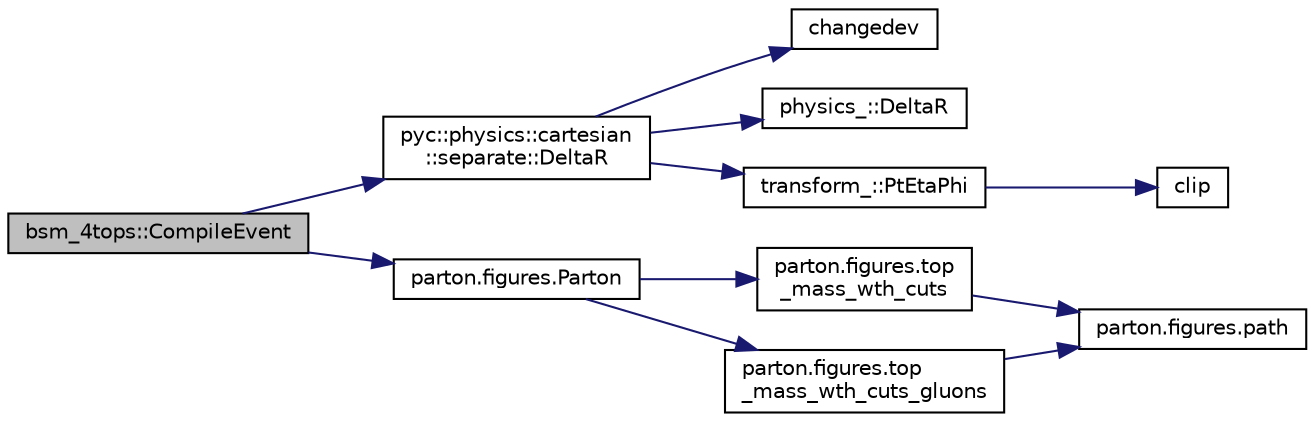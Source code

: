 digraph "bsm_4tops::CompileEvent"
{
 // INTERACTIVE_SVG=YES
 // LATEX_PDF_SIZE
  edge [fontname="Helvetica",fontsize="10",labelfontname="Helvetica",labelfontsize="10"];
  node [fontname="Helvetica",fontsize="10",shape=record];
  rankdir="LR";
  Node1 [label="bsm_4tops::CompileEvent",height=0.2,width=0.4,color="black", fillcolor="grey75", style="filled", fontcolor="black",tooltip=" "];
  Node1 -> Node2 [color="midnightblue",fontsize="10",style="solid",fontname="Helvetica"];
  Node2 [label="pyc::physics::cartesian\l::separate::DeltaR",height=0.2,width=0.4,color="black", fillcolor="white", style="filled",URL="$namespacepyc_1_1physics_1_1cartesian_1_1separate.html#adbd2ec240755f1bf46b2c157f0325669",tooltip=" "];
  Node2 -> Node3 [color="midnightblue",fontsize="10",style="solid",fontname="Helvetica"];
  Node3 [label="changedev",height=0.2,width=0.4,color="black", fillcolor="white", style="filled",URL="$utils_8h.html#a123aed6d73594e07c6401a7a6c587808",tooltip=" "];
  Node2 -> Node4 [color="midnightblue",fontsize="10",style="solid",fontname="Helvetica"];
  Node4 [label="physics_::DeltaR",height=0.2,width=0.4,color="black", fillcolor="white", style="filled",URL="$namespacephysics__.html#a5f66fa5ca30082509e1284fbcb4b25be",tooltip="Computes the delta R separation between two particles."];
  Node2 -> Node5 [color="midnightblue",fontsize="10",style="solid",fontname="Helvetica"];
  Node5 [label="transform_::PtEtaPhi",height=0.2,width=0.4,color="black", fillcolor="white", style="filled",URL="$namespacetransform__.html#adf008ef1e94217cd7a7dae8c53a127a6",tooltip="Computes the transverse momentum (Pt), pseudorapidity (Eta), and azimuthal angle (Phi) from a momentu..."];
  Node5 -> Node6 [color="midnightblue",fontsize="10",style="solid",fontname="Helvetica"];
  Node6 [label="clip",height=0.2,width=0.4,color="black", fillcolor="white", style="filled",URL="$utils_8h.html#aaec9ca2d20716add3c686abd989934d0",tooltip=" "];
  Node1 -> Node7 [color="midnightblue",fontsize="10",style="solid",fontname="Helvetica"];
  Node7 [label="parton.figures.Parton",height=0.2,width=0.4,color="black", fillcolor="white", style="filled",URL="$namespaceparton_1_1figures.html#a78f69be3ee69f972b3ff4f262602a669",tooltip=" "];
  Node7 -> Node8 [color="midnightblue",fontsize="10",style="solid",fontname="Helvetica"];
  Node8 [label="parton.figures.top\l_mass_wth_cuts",height=0.2,width=0.4,color="black", fillcolor="white", style="filled",URL="$namespaceparton_1_1figures.html#aeb2b2fff7c6e952879c05fb291b9aede",tooltip=" "];
  Node8 -> Node9 [color="midnightblue",fontsize="10",style="solid",fontname="Helvetica"];
  Node9 [label="parton.figures.path",height=0.2,width=0.4,color="black", fillcolor="white", style="filled",URL="$namespaceparton_1_1figures.html#ae37517e2ae1ac02c5b76caf5c8c908d4",tooltip=" "];
  Node7 -> Node10 [color="midnightblue",fontsize="10",style="solid",fontname="Helvetica"];
  Node10 [label="parton.figures.top\l_mass_wth_cuts_gluons",height=0.2,width=0.4,color="black", fillcolor="white", style="filled",URL="$namespaceparton_1_1figures.html#a029f29759c6ac1396401da247fbb6bab",tooltip=" "];
  Node10 -> Node9 [color="midnightblue",fontsize="10",style="solid",fontname="Helvetica"];
}
